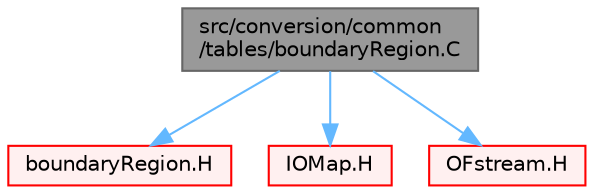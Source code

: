 digraph "src/conversion/common/tables/boundaryRegion.C"
{
 // LATEX_PDF_SIZE
  bgcolor="transparent";
  edge [fontname=Helvetica,fontsize=10,labelfontname=Helvetica,labelfontsize=10];
  node [fontname=Helvetica,fontsize=10,shape=box,height=0.2,width=0.4];
  Node1 [id="Node000001",label="src/conversion/common\l/tables/boundaryRegion.C",height=0.2,width=0.4,color="gray40", fillcolor="grey60", style="filled", fontcolor="black",tooltip=" "];
  Node1 -> Node2 [id="edge1_Node000001_Node000002",color="steelblue1",style="solid",tooltip=" "];
  Node2 [id="Node000002",label="boundaryRegion.H",height=0.2,width=0.4,color="red", fillcolor="#FFF0F0", style="filled",URL="$boundaryRegion_8H.html",tooltip=" "];
  Node1 -> Node291 [id="edge2_Node000001_Node000291",color="steelblue1",style="solid",tooltip=" "];
  Node291 [id="Node000291",label="IOMap.H",height=0.2,width=0.4,color="red", fillcolor="#FFF0F0", style="filled",URL="$IOMap_8H.html",tooltip=" "];
  Node1 -> Node292 [id="edge3_Node000001_Node000292",color="steelblue1",style="solid",tooltip=" "];
  Node292 [id="Node000292",label="OFstream.H",height=0.2,width=0.4,color="red", fillcolor="#FFF0F0", style="filled",URL="$OFstream_8H.html",tooltip=" "];
}
